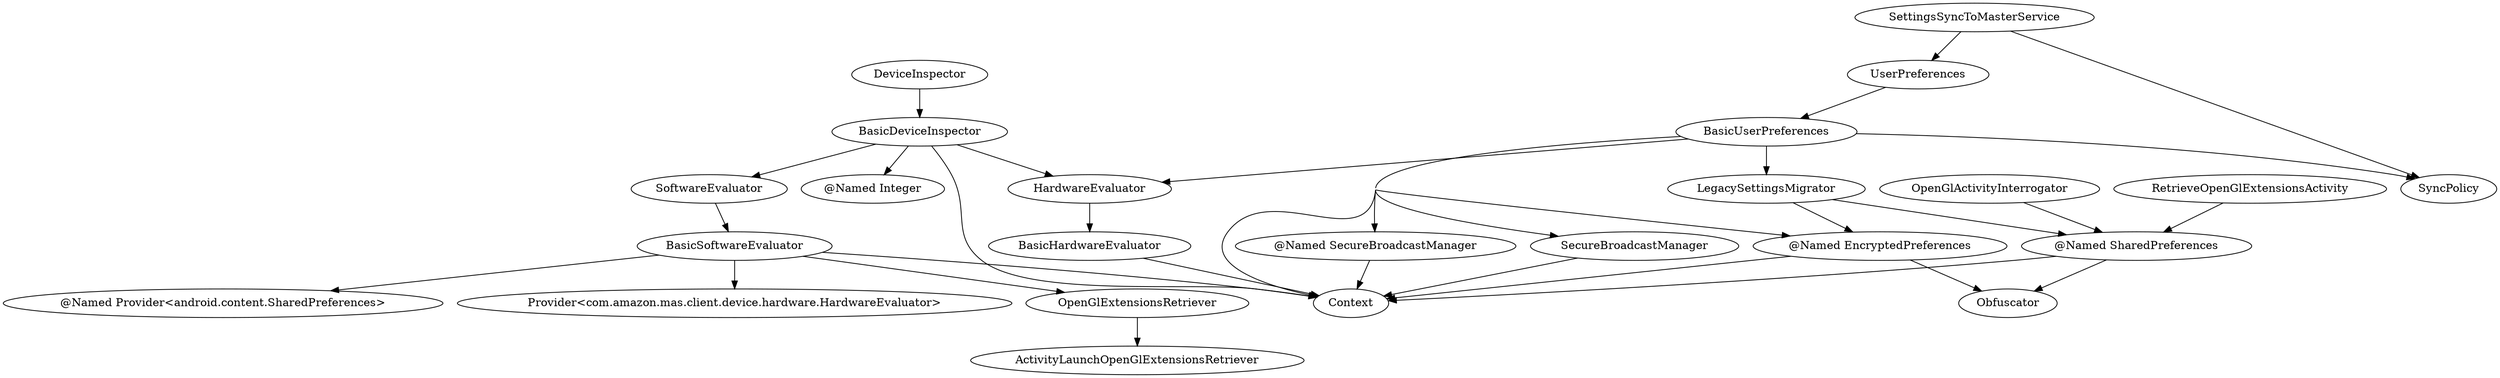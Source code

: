 digraph G1 {
  concentrate = true;
  n2 [label="@Named EncryptedPreferences"];
  n2 -> Context;
  n2 -> Obfuscator;
  n3 [label="@Named SecureBroadcastManager"];
  n3 -> Context;
  n4 [label="@Named SharedPreferences"];
  n4 -> Context;
  n4 -> Obfuscator;
  n5 [label="@Named Integer"];
  BasicDeviceInspector -> n5;
  BasicDeviceInspector -> Context;
  BasicDeviceInspector -> HardwareEvaluator;
  BasicDeviceInspector -> SoftwareEvaluator;
  BasicHardwareEvaluator -> Context;
  n6 [label="@Named Provider<android.content.SharedPreferences>"];
  BasicSoftwareEvaluator -> n6;
  n7 [label="Provider<com.amazon.mas.client.device.hardware.HardwareEvaluator>"];
  BasicSoftwareEvaluator -> n7;
  BasicSoftwareEvaluator -> Context;
  BasicSoftwareEvaluator -> OpenGlExtensionsRetriever;
  BasicUserPreferences -> SecureBroadcastManager;
  BasicUserPreferences -> LegacySettingsMigrator;
  BasicUserPreferences -> n3;
  BasicUserPreferences -> n2;
  BasicUserPreferences -> Context;
  BasicUserPreferences -> HardwareEvaluator;
  BasicUserPreferences -> SyncPolicy;
  DeviceInspector -> BasicDeviceInspector;
  HardwareEvaluator -> BasicHardwareEvaluator;
  LegacySettingsMigrator -> n4;
  LegacySettingsMigrator -> n2;
  OpenGlActivityInterrogator -> n4;
  OpenGlExtensionsRetriever -> ActivityLaunchOpenGlExtensionsRetriever;
  RetrieveOpenGlExtensionsActivity -> n4;
  SecureBroadcastManager -> Context;
  SettingsSyncToMasterService -> UserPreferences;
  SettingsSyncToMasterService -> SyncPolicy;
  SoftwareEvaluator -> BasicSoftwareEvaluator;
  UserPreferences -> BasicUserPreferences;
}
